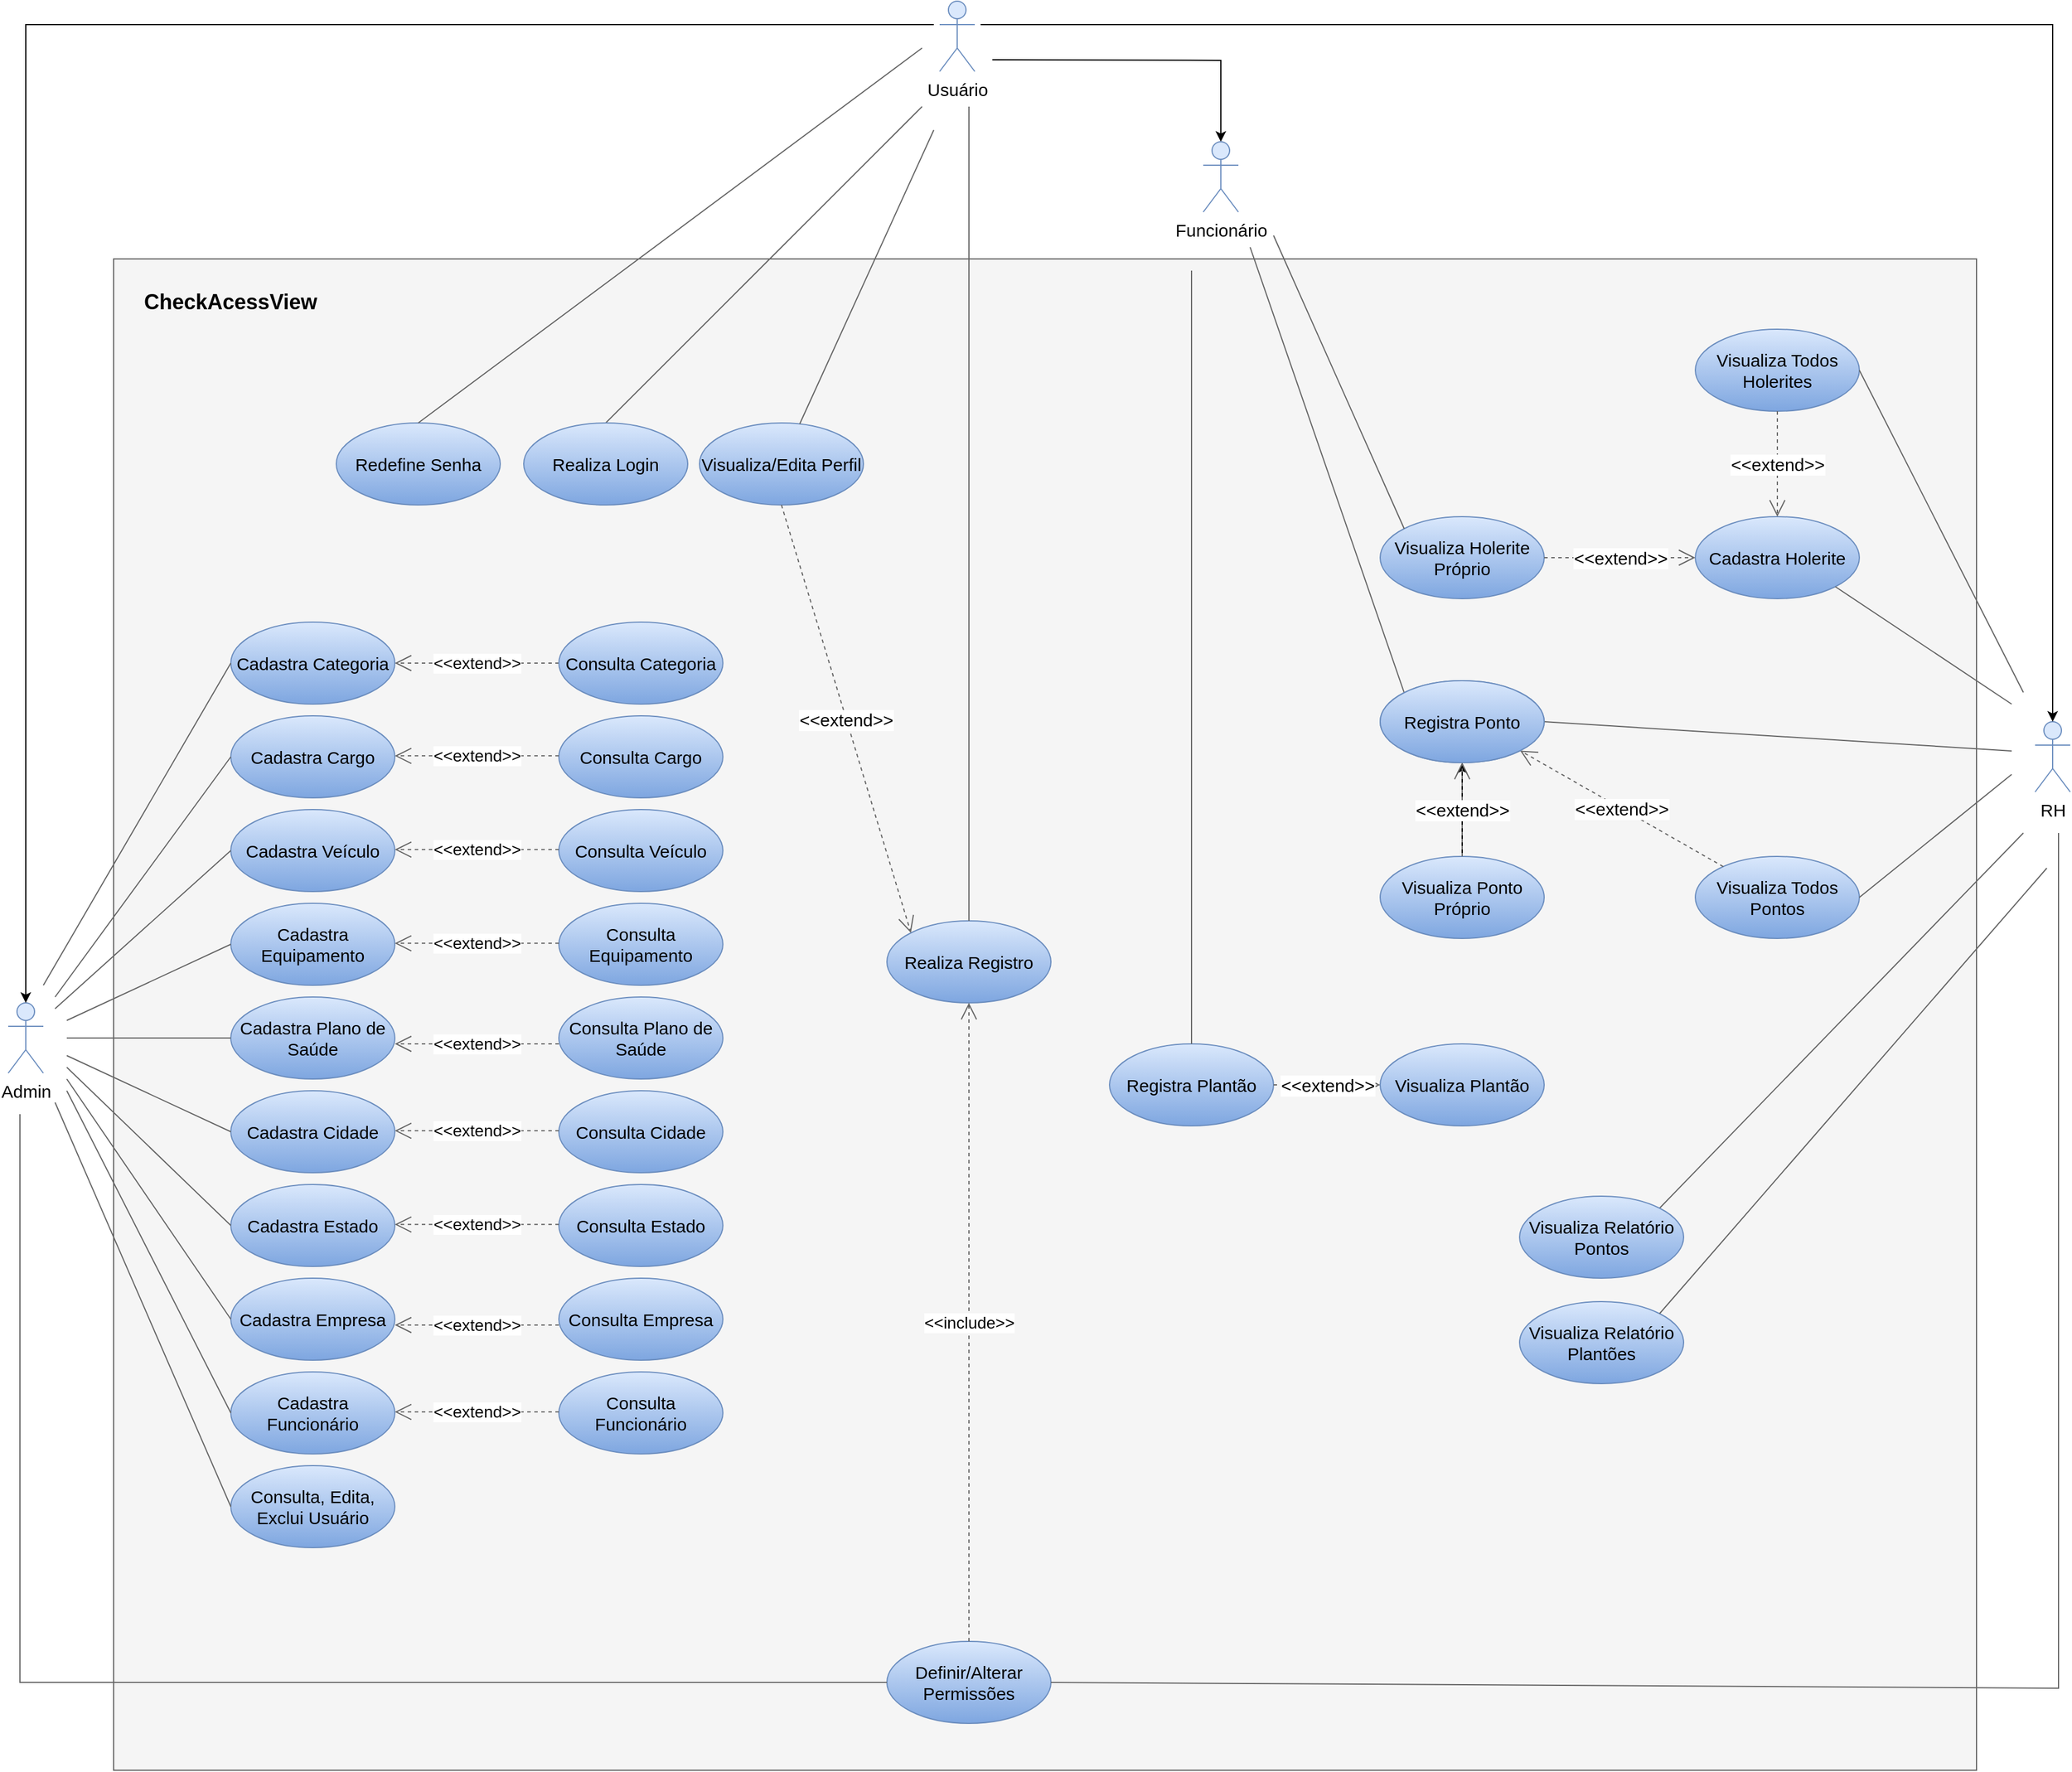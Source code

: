 <mxfile version="22.0.3" type="device">
  <diagram name="Página-1" id="0ecpuyj0GuPBf-6QMn9D">
    <mxGraphModel dx="2590" dy="1515" grid="1" gridSize="10" guides="1" tooltips="1" connect="1" arrows="1" fold="1" page="1" pageScale="1" pageWidth="827" pageHeight="1169" math="0" shadow="0">
      <root>
        <mxCell id="0" />
        <mxCell id="1" parent="0" />
        <mxCell id="YxGXr_JQNeuJcA3womBa-141" value="" style="rounded=0;whiteSpace=wrap;html=1;fillColor=#f5f5f5;strokeColor=#666666;fontColor=#333333;" vertex="1" parent="1">
          <mxGeometry x="160" y="240" width="1590" height="1290" as="geometry" />
        </mxCell>
        <mxCell id="YxGXr_JQNeuJcA3womBa-1" style="edgeStyle=orthogonalEdgeStyle;rounded=0;orthogonalLoop=1;jettySize=auto;html=1;entryX=0.5;entryY=0;entryDx=0;entryDy=0;entryPerimeter=0;" edge="1" parent="1" target="YxGXr_JQNeuJcA3womBa-3">
          <mxGeometry relative="1" as="geometry">
            <mxPoint x="825" y="170" as="targetPoint" />
            <mxPoint x="910" y="70" as="sourcePoint" />
          </mxGeometry>
        </mxCell>
        <mxCell id="YxGXr_JQNeuJcA3womBa-3" value="Funcionário" style="shape=umlActor;verticalLabelPosition=bottom;verticalAlign=top;html=1;outlineConnect=0;fillColor=#dae8fc;strokeColor=#6c8ebf;fontSize=15;" vertex="1" parent="1">
          <mxGeometry x="1090" y="140" width="30" height="60" as="geometry" />
        </mxCell>
        <mxCell id="YxGXr_JQNeuJcA3womBa-4" value="Admin" style="shape=umlActor;verticalLabelPosition=bottom;verticalAlign=top;html=1;outlineConnect=0;fillColor=#dae8fc;strokeColor=#6c8ebf;fontSize=15;" vertex="1" parent="1">
          <mxGeometry x="70" y="875" width="30" height="60" as="geometry" />
        </mxCell>
        <mxCell id="YxGXr_JQNeuJcA3womBa-5" style="edgeStyle=orthogonalEdgeStyle;rounded=0;orthogonalLoop=1;jettySize=auto;html=1;entryX=0.5;entryY=0;entryDx=0;entryDy=0;entryPerimeter=0;" edge="1" parent="1" target="YxGXr_JQNeuJcA3womBa-4">
          <mxGeometry relative="1" as="geometry">
            <mxPoint x="860" y="40" as="sourcePoint" />
            <mxPoint x="70.0" y="607" as="targetPoint" />
            <Array as="points">
              <mxPoint x="795" y="40" />
              <mxPoint x="85" y="40" />
            </Array>
          </mxGeometry>
        </mxCell>
        <mxCell id="YxGXr_JQNeuJcA3womBa-6" value="RH" style="shape=umlActor;verticalLabelPosition=bottom;verticalAlign=top;html=1;outlineConnect=0;fillColor=#dae8fc;strokeColor=#6c8ebf;fontSize=15;" vertex="1" parent="1">
          <mxGeometry x="1800" y="635" width="30" height="60" as="geometry" />
        </mxCell>
        <mxCell id="YxGXr_JQNeuJcA3womBa-7" style="edgeStyle=orthogonalEdgeStyle;rounded=0;orthogonalLoop=1;jettySize=auto;html=1;entryX=0.5;entryY=0;entryDx=0;entryDy=0;entryPerimeter=0;strokeColor=#000;" edge="1" parent="1" target="YxGXr_JQNeuJcA3womBa-6">
          <mxGeometry relative="1" as="geometry">
            <mxPoint x="900" y="40" as="sourcePoint" />
            <mxPoint x="1440" y="610" as="targetPoint" />
            <Array as="points">
              <mxPoint x="1815" y="40" />
            </Array>
          </mxGeometry>
        </mxCell>
        <mxCell id="YxGXr_JQNeuJcA3womBa-10" value="Usuário" style="shape=umlActor;verticalLabelPosition=bottom;verticalAlign=top;html=1;outlineConnect=0;fillColor=#dae8fc;strokeColor=#6c8ebf;fontSize=15;" vertex="1" parent="1">
          <mxGeometry x="865" y="20" width="30" height="60" as="geometry" />
        </mxCell>
        <mxCell id="YxGXr_JQNeuJcA3womBa-15" value="Cadastra Categoria" style="ellipse;whiteSpace=wrap;html=1;fontSize=15;fillColor=#dae8fc;strokeColor=#6c8ebf;gradientColor=#7ea6e0;fontColor=#000;" vertex="1" parent="1">
          <mxGeometry x="260" y="550" width="140" height="70" as="geometry" />
        </mxCell>
        <mxCell id="YxGXr_JQNeuJcA3womBa-16" value="Cadastra Plano de Saúde" style="ellipse;whiteSpace=wrap;html=1;fontSize=15;fillColor=#dae8fc;gradientColor=#7ea6e0;strokeColor=#6c8ebf;fontColor=#000;" vertex="1" parent="1">
          <mxGeometry x="260" y="870" width="140" height="70" as="geometry" />
        </mxCell>
        <mxCell id="YxGXr_JQNeuJcA3womBa-17" value="Cadastra Cargo" style="ellipse;whiteSpace=wrap;html=1;fontSize=15;fillColor=#dae8fc;gradientColor=#7ea6e0;strokeColor=#6c8ebf;fontColor=#000;" vertex="1" parent="1">
          <mxGeometry x="260" y="630" width="140" height="70" as="geometry" />
        </mxCell>
        <mxCell id="YxGXr_JQNeuJcA3womBa-18" value="Cadastra Veículo" style="ellipse;whiteSpace=wrap;html=1;fontSize=15;fillColor=#dae8fc;gradientColor=#7ea6e0;strokeColor=#6c8ebf;fontColor=#000;" vertex="1" parent="1">
          <mxGeometry x="260" y="710" width="140" height="70" as="geometry" />
        </mxCell>
        <mxCell id="YxGXr_JQNeuJcA3womBa-19" value="Cadastra Equipamento" style="ellipse;whiteSpace=wrap;html=1;fontSize=15;fillColor=#dae8fc;gradientColor=#7ea6e0;strokeColor=#6c8ebf;fontColor=#000;" vertex="1" parent="1">
          <mxGeometry x="260" y="790" width="140" height="70" as="geometry" />
        </mxCell>
        <mxCell id="YxGXr_JQNeuJcA3womBa-20" value="Cadastra Cidade" style="ellipse;whiteSpace=wrap;html=1;fontSize=15;fillColor=#dae8fc;gradientColor=#7ea6e0;strokeColor=#6c8ebf;fontColor=#000;" vertex="1" parent="1">
          <mxGeometry x="260" y="950" width="140" height="70" as="geometry" />
        </mxCell>
        <mxCell id="YxGXr_JQNeuJcA3womBa-21" value="Cadastra Estado" style="ellipse;whiteSpace=wrap;html=1;fontSize=15;fillColor=#dae8fc;gradientColor=#7ea6e0;strokeColor=#6c8ebf;fontColor=#000;" vertex="1" parent="1">
          <mxGeometry x="260" y="1030" width="140" height="70" as="geometry" />
        </mxCell>
        <mxCell id="YxGXr_JQNeuJcA3womBa-22" value="Cadastra Empresa" style="ellipse;whiteSpace=wrap;html=1;fontSize=15;fillColor=#dae8fc;gradientColor=#7ea6e0;strokeColor=#6c8ebf;fontColor=#000;" vertex="1" parent="1">
          <mxGeometry x="260" y="1110" width="140" height="70" as="geometry" />
        </mxCell>
        <mxCell id="YxGXr_JQNeuJcA3womBa-23" value="Cadastra Funcionário" style="ellipse;whiteSpace=wrap;html=1;fontSize=15;fillColor=#dae8fc;gradientColor=#7ea6e0;strokeColor=#6c8ebf;fontColor=#000;" vertex="1" parent="1">
          <mxGeometry x="260" y="1190" width="140" height="70" as="geometry" />
        </mxCell>
        <mxCell id="YxGXr_JQNeuJcA3womBa-24" value="Consulta, Edita, Exclui Usuário" style="ellipse;whiteSpace=wrap;html=1;fontSize=15;fillColor=#dae8fc;gradientColor=#7ea6e0;strokeColor=#6c8ebf;fontColor=#000;" vertex="1" parent="1">
          <mxGeometry x="260" y="1270" width="140" height="70" as="geometry" />
        </mxCell>
        <mxCell id="YxGXr_JQNeuJcA3womBa-25" value="Definir/Alterar Permissões" style="ellipse;whiteSpace=wrap;html=1;fontSize=15;fillColor=#dae8fc;gradientColor=#7ea6e0;strokeColor=#6c8ebf;fontColor=#000;" vertex="1" parent="1">
          <mxGeometry x="820" y="1420" width="140" height="70" as="geometry" />
        </mxCell>
        <mxCell id="YxGXr_JQNeuJcA3womBa-28" value="&amp;lt;&amp;lt;extend&amp;gt;&amp;gt;" style="endArrow=open;endSize=12;dashed=1;html=1;rounded=0;fontSize=14;strokeColor=#666;" edge="1" parent="1">
          <mxGeometry width="160" relative="1" as="geometry">
            <mxPoint x="540" y="585" as="sourcePoint" />
            <mxPoint x="400" y="585" as="targetPoint" />
          </mxGeometry>
        </mxCell>
        <mxCell id="YxGXr_JQNeuJcA3womBa-29" value="Consulta Categoria" style="ellipse;whiteSpace=wrap;html=1;fontSize=15;fillColor=#dae8fc;gradientColor=#7ea6e0;strokeColor=#6c8ebf;fontColor=#000;" vertex="1" parent="1">
          <mxGeometry x="540" y="550" width="140" height="70" as="geometry" />
        </mxCell>
        <mxCell id="YxGXr_JQNeuJcA3womBa-30" value="Consulta Equipamento" style="ellipse;whiteSpace=wrap;html=1;fontSize=15;fillColor=#dae8fc;gradientColor=#7ea6e0;strokeColor=#6c8ebf;fontColor=#000;" vertex="1" parent="1">
          <mxGeometry x="540" y="790" width="140" height="70" as="geometry" />
        </mxCell>
        <mxCell id="YxGXr_JQNeuJcA3womBa-31" value="Consulta Cargo" style="ellipse;whiteSpace=wrap;html=1;fontSize=15;fillColor=#dae8fc;gradientColor=#7ea6e0;strokeColor=#6c8ebf;fontColor=#000;" vertex="1" parent="1">
          <mxGeometry x="540" y="630" width="140" height="70" as="geometry" />
        </mxCell>
        <mxCell id="YxGXr_JQNeuJcA3womBa-32" value="Consulta Veículo" style="ellipse;whiteSpace=wrap;html=1;fontSize=15;fillColor=#dae8fc;gradientColor=#7ea6e0;strokeColor=#6c8ebf;fontColor=#000;" vertex="1" parent="1">
          <mxGeometry x="540" y="710" width="140" height="70" as="geometry" />
        </mxCell>
        <mxCell id="YxGXr_JQNeuJcA3womBa-33" value="Consulta Plano de Saúde" style="ellipse;whiteSpace=wrap;html=1;fontSize=15;fillColor=#dae8fc;gradientColor=#7ea6e0;strokeColor=#6c8ebf;fontColor=#000;" vertex="1" parent="1">
          <mxGeometry x="540" y="870" width="140" height="70" as="geometry" />
        </mxCell>
        <mxCell id="YxGXr_JQNeuJcA3womBa-34" value="Consulta Cidade" style="ellipse;whiteSpace=wrap;html=1;fontSize=15;fillColor=#dae8fc;gradientColor=#7ea6e0;strokeColor=#6c8ebf;fontColor=#000;" vertex="1" parent="1">
          <mxGeometry x="540" y="950" width="140" height="70" as="geometry" />
        </mxCell>
        <mxCell id="YxGXr_JQNeuJcA3womBa-35" value="Consulta Estado" style="ellipse;whiteSpace=wrap;html=1;fontSize=15;fillColor=#dae8fc;gradientColor=#7ea6e0;strokeColor=#6c8ebf;fontColor=#000;" vertex="1" parent="1">
          <mxGeometry x="540" y="1030" width="140" height="70" as="geometry" />
        </mxCell>
        <mxCell id="YxGXr_JQNeuJcA3womBa-36" value="Consulta Empresa" style="ellipse;whiteSpace=wrap;html=1;fontSize=15;fillColor=#dae8fc;gradientColor=#7ea6e0;strokeColor=#6c8ebf;fontColor=#000;" vertex="1" parent="1">
          <mxGeometry x="540" y="1110" width="140" height="70" as="geometry" />
        </mxCell>
        <mxCell id="YxGXr_JQNeuJcA3womBa-37" value="Consulta Funcionário" style="ellipse;whiteSpace=wrap;html=1;fontSize=15;fillColor=#dae8fc;gradientColor=#7ea6e0;strokeColor=#6c8ebf;fontColor=#000;" vertex="1" parent="1">
          <mxGeometry x="540" y="1190" width="140" height="70" as="geometry" />
        </mxCell>
        <mxCell id="YxGXr_JQNeuJcA3womBa-40" value="&amp;lt;&amp;lt;extend&amp;gt;&amp;gt;" style="endArrow=open;endSize=12;dashed=1;html=1;rounded=0;fontSize=14;strokeColor=#666;" edge="1" parent="1">
          <mxGeometry width="160" relative="1" as="geometry">
            <mxPoint x="540" y="664.17" as="sourcePoint" />
            <mxPoint x="400" y="664.17" as="targetPoint" />
          </mxGeometry>
        </mxCell>
        <mxCell id="YxGXr_JQNeuJcA3womBa-41" value="&amp;lt;&amp;lt;extend&amp;gt;&amp;gt;" style="endArrow=open;endSize=12;dashed=1;html=1;rounded=0;fontSize=14;strokeColor=#666;" edge="1" parent="1">
          <mxGeometry width="160" relative="1" as="geometry">
            <mxPoint x="540" y="744.17" as="sourcePoint" />
            <mxPoint x="400" y="744.17" as="targetPoint" />
          </mxGeometry>
        </mxCell>
        <mxCell id="YxGXr_JQNeuJcA3womBa-42" value="&amp;lt;&amp;lt;extend&amp;gt;&amp;gt;" style="endArrow=open;endSize=12;dashed=1;html=1;rounded=0;fontSize=14;strokeColor=#666;" edge="1" parent="1">
          <mxGeometry width="160" relative="1" as="geometry">
            <mxPoint x="540" y="824.17" as="sourcePoint" />
            <mxPoint x="400" y="824.17" as="targetPoint" />
          </mxGeometry>
        </mxCell>
        <mxCell id="YxGXr_JQNeuJcA3womBa-43" value="&amp;lt;&amp;lt;extend&amp;gt;&amp;gt;" style="endArrow=open;endSize=12;dashed=1;html=1;rounded=0;fontSize=14;strokeColor=#666;" edge="1" parent="1">
          <mxGeometry width="160" relative="1" as="geometry">
            <mxPoint x="540" y="910" as="sourcePoint" />
            <mxPoint x="400" y="910" as="targetPoint" />
          </mxGeometry>
        </mxCell>
        <mxCell id="YxGXr_JQNeuJcA3womBa-44" value="&amp;lt;&amp;lt;extend&amp;gt;&amp;gt;" style="endArrow=open;endSize=12;dashed=1;html=1;rounded=0;fontSize=14;strokeColor=#666;" edge="1" parent="1">
          <mxGeometry width="160" relative="1" as="geometry">
            <mxPoint x="540" y="984.17" as="sourcePoint" />
            <mxPoint x="400" y="984.17" as="targetPoint" />
          </mxGeometry>
        </mxCell>
        <mxCell id="YxGXr_JQNeuJcA3womBa-45" value="&amp;lt;&amp;lt;extend&amp;gt;&amp;gt;" style="endArrow=open;endSize=12;dashed=1;html=1;rounded=0;fontSize=14;strokeColor=#666;" edge="1" parent="1">
          <mxGeometry width="160" relative="1" as="geometry">
            <mxPoint x="540" y="1064.17" as="sourcePoint" />
            <mxPoint x="400" y="1064.17" as="targetPoint" />
          </mxGeometry>
        </mxCell>
        <mxCell id="YxGXr_JQNeuJcA3womBa-46" value="&amp;lt;&amp;lt;extend&amp;gt;&amp;gt;" style="endArrow=open;endSize=12;dashed=1;html=1;rounded=0;fontSize=14;strokeColor=#666;" edge="1" parent="1">
          <mxGeometry width="160" relative="1" as="geometry">
            <mxPoint x="540" y="1150" as="sourcePoint" />
            <mxPoint x="400" y="1150" as="targetPoint" />
          </mxGeometry>
        </mxCell>
        <mxCell id="YxGXr_JQNeuJcA3womBa-47" value="&amp;lt;&amp;lt;extend&amp;gt;&amp;gt;" style="endArrow=open;endSize=12;dashed=1;html=1;rounded=0;fontSize=14;strokeColor=#666;" edge="1" parent="1">
          <mxGeometry width="160" relative="1" as="geometry">
            <mxPoint x="540" y="1224.17" as="sourcePoint" />
            <mxPoint x="400" y="1224.17" as="targetPoint" />
          </mxGeometry>
        </mxCell>
        <mxCell id="YxGXr_JQNeuJcA3womBa-61" value="" style="endArrow=none;html=1;rounded=0;entryX=0;entryY=0.5;entryDx=0;entryDy=0;strokeColor=#666;" edge="1" parent="1" target="YxGXr_JQNeuJcA3womBa-15">
          <mxGeometry width="50" height="50" relative="1" as="geometry">
            <mxPoint x="100" y="860" as="sourcePoint" />
            <mxPoint x="780" y="730" as="targetPoint" />
          </mxGeometry>
        </mxCell>
        <mxCell id="YxGXr_JQNeuJcA3womBa-62" value="" style="endArrow=none;html=1;rounded=0;entryX=0;entryY=0.5;entryDx=0;entryDy=0;strokeColor=#666;" edge="1" parent="1" target="YxGXr_JQNeuJcA3womBa-17">
          <mxGeometry width="50" height="50" relative="1" as="geometry">
            <mxPoint x="110" y="870" as="sourcePoint" />
            <mxPoint x="780" y="900" as="targetPoint" />
          </mxGeometry>
        </mxCell>
        <mxCell id="YxGXr_JQNeuJcA3womBa-63" value="" style="endArrow=none;html=1;rounded=0;entryX=0;entryY=0.5;entryDx=0;entryDy=0;strokeColor=#666;" edge="1" parent="1" target="YxGXr_JQNeuJcA3womBa-18">
          <mxGeometry width="50" height="50" relative="1" as="geometry">
            <mxPoint x="110" y="880" as="sourcePoint" />
            <mxPoint x="780" y="900" as="targetPoint" />
          </mxGeometry>
        </mxCell>
        <mxCell id="YxGXr_JQNeuJcA3womBa-64" value="" style="endArrow=none;html=1;rounded=0;entryX=0;entryY=0.5;entryDx=0;entryDy=0;strokeColor=#666;" edge="1" parent="1" target="YxGXr_JQNeuJcA3womBa-19">
          <mxGeometry width="50" height="50" relative="1" as="geometry">
            <mxPoint x="120" y="890" as="sourcePoint" />
            <mxPoint x="780" y="900" as="targetPoint" />
          </mxGeometry>
        </mxCell>
        <mxCell id="YxGXr_JQNeuJcA3womBa-65" value="" style="endArrow=none;html=1;rounded=0;entryX=0;entryY=0.5;entryDx=0;entryDy=0;strokeColor=#666;" edge="1" parent="1" target="YxGXr_JQNeuJcA3womBa-16">
          <mxGeometry width="50" height="50" relative="1" as="geometry">
            <mxPoint x="120" y="905" as="sourcePoint" />
            <mxPoint x="780" y="900" as="targetPoint" />
          </mxGeometry>
        </mxCell>
        <mxCell id="YxGXr_JQNeuJcA3womBa-66" value="" style="endArrow=none;html=1;rounded=0;entryX=0;entryY=0.5;entryDx=0;entryDy=0;strokeColor=#666;" edge="1" parent="1" target="YxGXr_JQNeuJcA3womBa-20">
          <mxGeometry width="50" height="50" relative="1" as="geometry">
            <mxPoint x="120" y="920" as="sourcePoint" />
            <mxPoint x="780" y="900" as="targetPoint" />
          </mxGeometry>
        </mxCell>
        <mxCell id="YxGXr_JQNeuJcA3womBa-67" value="" style="endArrow=none;html=1;rounded=0;entryX=0;entryY=0.5;entryDx=0;entryDy=0;strokeColor=#666;" edge="1" parent="1" target="YxGXr_JQNeuJcA3womBa-21">
          <mxGeometry width="50" height="50" relative="1" as="geometry">
            <mxPoint x="120" y="930" as="sourcePoint" />
            <mxPoint x="780" y="900" as="targetPoint" />
          </mxGeometry>
        </mxCell>
        <mxCell id="YxGXr_JQNeuJcA3womBa-68" value="" style="endArrow=none;html=1;rounded=0;entryX=0;entryY=0.5;entryDx=0;entryDy=0;strokeColor=#666;" edge="1" parent="1" target="YxGXr_JQNeuJcA3womBa-22">
          <mxGeometry width="50" height="50" relative="1" as="geometry">
            <mxPoint x="120" y="940" as="sourcePoint" />
            <mxPoint x="780" y="900" as="targetPoint" />
          </mxGeometry>
        </mxCell>
        <mxCell id="YxGXr_JQNeuJcA3womBa-69" value="" style="endArrow=none;html=1;rounded=0;entryX=0;entryY=0.5;entryDx=0;entryDy=0;strokeColor=#666;" edge="1" parent="1" target="YxGXr_JQNeuJcA3womBa-23">
          <mxGeometry width="50" height="50" relative="1" as="geometry">
            <mxPoint x="120" y="950" as="sourcePoint" />
            <mxPoint x="780" y="900" as="targetPoint" />
          </mxGeometry>
        </mxCell>
        <mxCell id="YxGXr_JQNeuJcA3womBa-70" value="" style="endArrow=none;html=1;rounded=0;entryX=0;entryY=0.5;entryDx=0;entryDy=0;strokeColor=#666;" edge="1" parent="1" target="YxGXr_JQNeuJcA3womBa-24">
          <mxGeometry width="50" height="50" relative="1" as="geometry">
            <mxPoint x="110" y="960" as="sourcePoint" />
            <mxPoint x="780" y="900" as="targetPoint" />
          </mxGeometry>
        </mxCell>
        <mxCell id="YxGXr_JQNeuJcA3womBa-72" value="" style="endArrow=none;html=1;rounded=0;exitX=0;exitY=0.5;exitDx=0;exitDy=0;strokeColor=#666;" edge="1" parent="1" source="YxGXr_JQNeuJcA3womBa-25">
          <mxGeometry width="50" height="50" relative="1" as="geometry">
            <mxPoint x="80" y="1520" as="sourcePoint" />
            <mxPoint x="80" y="970" as="targetPoint" />
            <Array as="points">
              <mxPoint x="80" y="1455" />
            </Array>
          </mxGeometry>
        </mxCell>
        <mxCell id="YxGXr_JQNeuJcA3womBa-73" value="Realiza Registro" style="ellipse;whiteSpace=wrap;html=1;fontSize=15;fillColor=#dae8fc;gradientColor=#7ea6e0;strokeColor=#6c8ebf;fontColor=#000;" vertex="1" parent="1">
          <mxGeometry x="820" y="805" width="140" height="70" as="geometry" />
        </mxCell>
        <mxCell id="YxGXr_JQNeuJcA3womBa-74" value="" style="endArrow=none;html=1;rounded=0;exitX=0.5;exitY=0;exitDx=0;exitDy=0;strokeColor=#666;" edge="1" parent="1" source="YxGXr_JQNeuJcA3womBa-73">
          <mxGeometry width="50" height="50" relative="1" as="geometry">
            <mxPoint x="710" y="620" as="sourcePoint" />
            <mxPoint x="890" y="110" as="targetPoint" />
          </mxGeometry>
        </mxCell>
        <mxCell id="YxGXr_JQNeuJcA3womBa-75" value="&amp;lt;&amp;lt;include&amp;gt;&amp;gt;" style="endArrow=open;endSize=12;dashed=1;html=1;rounded=0;entryX=0.5;entryY=1;entryDx=0;entryDy=0;fontSize=14;strokeColor=#666;" edge="1" parent="1" source="YxGXr_JQNeuJcA3womBa-25" target="YxGXr_JQNeuJcA3womBa-73">
          <mxGeometry width="160" relative="1" as="geometry">
            <mxPoint x="660" y="1100" as="sourcePoint" />
            <mxPoint x="820" y="1100" as="targetPoint" />
          </mxGeometry>
        </mxCell>
        <mxCell id="YxGXr_JQNeuJcA3womBa-77" value="CheckAcessView" style="text;strokeColor=none;fillColor=none;align=left;verticalAlign=top;spacingLeft=4;spacingRight=4;overflow=hidden;rotatable=0;points=[[0,0.5],[1,0.5]];portConstraint=eastwest;whiteSpace=wrap;html=1;fontSize=18;fontStyle=1" vertex="1" parent="1">
          <mxGeometry x="180" y="260" width="170" height="26" as="geometry" />
        </mxCell>
        <mxCell id="YxGXr_JQNeuJcA3womBa-78" value="" style="endArrow=none;html=1;rounded=0;exitX=0.5;exitY=0;exitDx=0;exitDy=0;strokeColor=#666;" edge="1" parent="1" source="YxGXr_JQNeuJcA3womBa-79">
          <mxGeometry width="50" height="50" relative="1" as="geometry">
            <mxPoint x="989.44" y="410.04" as="sourcePoint" />
            <mxPoint x="850" y="110" as="targetPoint" />
          </mxGeometry>
        </mxCell>
        <mxCell id="YxGXr_JQNeuJcA3womBa-79" value="Realiza Login" style="ellipse;whiteSpace=wrap;html=1;fontSize=15;fillColor=#dae8fc;gradientColor=#7ea6e0;strokeColor=#6c8ebf;fontColor=#000;" vertex="1" parent="1">
          <mxGeometry x="510" y="380" width="140" height="70" as="geometry" />
        </mxCell>
        <mxCell id="YxGXr_JQNeuJcA3womBa-80" value="Redefine Senha" style="ellipse;whiteSpace=wrap;html=1;fontSize=15;fillColor=#dae8fc;gradientColor=#7ea6e0;strokeColor=#6c8ebf;fontColor=#000;" vertex="1" parent="1">
          <mxGeometry x="350" y="380" width="140" height="70" as="geometry" />
        </mxCell>
        <mxCell id="YxGXr_JQNeuJcA3womBa-81" value="" style="endArrow=none;html=1;rounded=0;entryX=0.5;entryY=0;entryDx=0;entryDy=0;strokeColor=#666;" edge="1" parent="1" target="YxGXr_JQNeuJcA3womBa-80">
          <mxGeometry width="50" height="50" relative="1" as="geometry">
            <mxPoint x="850" y="60" as="sourcePoint" />
            <mxPoint x="760" y="570" as="targetPoint" />
          </mxGeometry>
        </mxCell>
        <mxCell id="YxGXr_JQNeuJcA3womBa-88" value="Visualiza/Edita Perfil" style="ellipse;whiteSpace=wrap;html=1;fontSize=15;fillColor=#dae8fc;gradientColor=#7ea6e0;strokeColor=#6c8ebf;fontColor=#000;" vertex="1" parent="1">
          <mxGeometry x="660" y="380" width="140" height="70" as="geometry" />
        </mxCell>
        <mxCell id="YxGXr_JQNeuJcA3womBa-90" value="" style="endArrow=none;html=1;rounded=0;strokeColor=#666;" edge="1" parent="1" source="YxGXr_JQNeuJcA3womBa-88">
          <mxGeometry width="50" height="50" relative="1" as="geometry">
            <mxPoint x="840" y="500" as="sourcePoint" />
            <mxPoint x="860" y="130" as="targetPoint" />
          </mxGeometry>
        </mxCell>
        <mxCell id="YxGXr_JQNeuJcA3womBa-94" value="" style="endArrow=none;html=1;rounded=0;exitX=1;exitY=0.5;exitDx=0;exitDy=0;strokeColor=#666;" edge="1" parent="1" source="YxGXr_JQNeuJcA3womBa-25">
          <mxGeometry width="50" height="50" relative="1" as="geometry">
            <mxPoint x="840" y="1100" as="sourcePoint" />
            <mxPoint x="1820" y="730" as="targetPoint" />
            <Array as="points">
              <mxPoint x="1820" y="1460" />
            </Array>
          </mxGeometry>
        </mxCell>
        <mxCell id="YxGXr_JQNeuJcA3womBa-95" value="Cadastra Holerite" style="ellipse;whiteSpace=wrap;html=1;fontSize=15;fillColor=#dae8fc;gradientColor=#7ea6e0;strokeColor=#6c8ebf;fontColor=#000;" vertex="1" parent="1">
          <mxGeometry x="1510" y="460" width="140" height="70" as="geometry" />
        </mxCell>
        <mxCell id="YxGXr_JQNeuJcA3womBa-96" value="" style="endArrow=none;html=1;rounded=0;entryX=1;entryY=1;entryDx=0;entryDy=0;strokeColor=#666;" edge="1" parent="1" target="YxGXr_JQNeuJcA3womBa-95">
          <mxGeometry width="50" height="50" relative="1" as="geometry">
            <mxPoint x="1780" y="620" as="sourcePoint" />
            <mxPoint x="890" y="450" as="targetPoint" />
          </mxGeometry>
        </mxCell>
        <mxCell id="YxGXr_JQNeuJcA3womBa-97" value="Visualiza Holerite&lt;br&gt;Próprio" style="ellipse;whiteSpace=wrap;html=1;fontSize=15;fillColor=#dae8fc;gradientColor=#7ea6e0;strokeColor=#6c8ebf;fontColor=#000;" vertex="1" parent="1">
          <mxGeometry x="1241" y="460" width="140" height="70" as="geometry" />
        </mxCell>
        <mxCell id="YxGXr_JQNeuJcA3womBa-98" value="" style="endArrow=none;html=1;rounded=0;exitX=0;exitY=0;exitDx=0;exitDy=0;strokeColor=#666;" edge="1" parent="1" source="YxGXr_JQNeuJcA3womBa-97">
          <mxGeometry width="50" height="50" relative="1" as="geometry">
            <mxPoint x="840" y="500" as="sourcePoint" />
            <mxPoint x="1150" y="220" as="targetPoint" />
          </mxGeometry>
        </mxCell>
        <mxCell id="YxGXr_JQNeuJcA3womBa-99" value="&amp;lt;&amp;lt;extend&amp;gt;&amp;gt;" style="endArrow=open;endSize=12;dashed=1;html=1;rounded=0;exitX=1;exitY=0.5;exitDx=0;exitDy=0;fontSize=15;entryX=0;entryY=0.5;entryDx=0;entryDy=0;strokeColor=#666;" edge="1" parent="1" source="YxGXr_JQNeuJcA3womBa-97" target="YxGXr_JQNeuJcA3womBa-95">
          <mxGeometry width="160" relative="1" as="geometry">
            <mxPoint x="780" y="470" as="sourcePoint" />
            <mxPoint x="1420" y="480" as="targetPoint" />
          </mxGeometry>
        </mxCell>
        <mxCell id="YxGXr_JQNeuJcA3womBa-100" value="Visualiza Todos Holerites" style="ellipse;whiteSpace=wrap;html=1;fontSize=15;fillColor=#dae8fc;gradientColor=#7ea6e0;strokeColor=#6c8ebf;fontColor=#000;" vertex="1" parent="1">
          <mxGeometry x="1510" y="300" width="140" height="70" as="geometry" />
        </mxCell>
        <mxCell id="YxGXr_JQNeuJcA3womBa-102" value="" style="endArrow=none;html=1;rounded=0;entryX=1;entryY=0.5;entryDx=0;entryDy=0;strokeColor=#666;" edge="1" parent="1" target="YxGXr_JQNeuJcA3womBa-100">
          <mxGeometry width="50" height="50" relative="1" as="geometry">
            <mxPoint x="1790" y="610" as="sourcePoint" />
            <mxPoint x="890" y="450" as="targetPoint" />
          </mxGeometry>
        </mxCell>
        <mxCell id="YxGXr_JQNeuJcA3womBa-103" value="&amp;lt;&amp;lt;extend&amp;gt;&amp;gt;" style="endArrow=open;endSize=12;dashed=1;html=1;rounded=0;entryX=0.5;entryY=0;entryDx=0;entryDy=0;exitX=0.5;exitY=1;exitDx=0;exitDy=0;fontSize=15;strokeColor=#666;" edge="1" parent="1" source="YxGXr_JQNeuJcA3womBa-100" target="YxGXr_JQNeuJcA3womBa-95">
          <mxGeometry width="160" relative="1" as="geometry">
            <mxPoint x="780" y="470" as="sourcePoint" />
            <mxPoint x="940" y="470" as="targetPoint" />
          </mxGeometry>
        </mxCell>
        <mxCell id="YxGXr_JQNeuJcA3womBa-105" value="&amp;lt;&amp;lt;extend&amp;gt;&amp;gt;" style="endArrow=open;endSize=12;dashed=1;html=1;rounded=0;entryX=0;entryY=0;entryDx=0;entryDy=0;exitX=0.5;exitY=1;exitDx=0;exitDy=0;fontSize=15;strokeColor=#666;" edge="1" parent="1" source="YxGXr_JQNeuJcA3womBa-88" target="YxGXr_JQNeuJcA3womBa-73">
          <mxGeometry width="160" relative="1" as="geometry">
            <mxPoint x="780" y="670" as="sourcePoint" />
            <mxPoint x="940" y="670" as="targetPoint" />
          </mxGeometry>
        </mxCell>
        <mxCell id="YxGXr_JQNeuJcA3womBa-140" value="" style="edgeStyle=orthogonalEdgeStyle;rounded=0;orthogonalLoop=1;jettySize=auto;html=1;" edge="1" parent="1" source="YxGXr_JQNeuJcA3womBa-115" target="YxGXr_JQNeuJcA3womBa-139">
          <mxGeometry relative="1" as="geometry" />
        </mxCell>
        <mxCell id="YxGXr_JQNeuJcA3womBa-115" value="Visualiza Ponto&lt;br&gt;Próprio" style="ellipse;whiteSpace=wrap;html=1;fontSize=15;fillColor=#dae8fc;gradientColor=#7ea6e0;strokeColor=#6c8ebf;fontColor=#000;" vertex="1" parent="1">
          <mxGeometry x="1241" y="750" width="140" height="70" as="geometry" />
        </mxCell>
        <mxCell id="YxGXr_JQNeuJcA3womBa-116" value="Registra Ponto" style="ellipse;whiteSpace=wrap;html=1;fontSize=15;fillColor=#dae8fc;gradientColor=#7ea6e0;strokeColor=#6c8ebf;fontColor=#000;" vertex="1" parent="1">
          <mxGeometry x="1241" y="600" width="140" height="70" as="geometry" />
        </mxCell>
        <mxCell id="YxGXr_JQNeuJcA3womBa-118" value="&amp;lt;&amp;lt;extend&amp;gt;&amp;gt;" style="endArrow=open;endSize=12;dashed=1;html=1;rounded=0;fontSize=15;entryX=0.5;entryY=1;entryDx=0;entryDy=0;strokeColor=#666;" edge="1" parent="1" source="YxGXr_JQNeuJcA3womBa-115" target="YxGXr_JQNeuJcA3womBa-116">
          <mxGeometry width="160" relative="1" as="geometry">
            <mxPoint x="1381" y="669" as="sourcePoint" />
            <mxPoint x="1510" y="669" as="targetPoint" />
          </mxGeometry>
        </mxCell>
        <mxCell id="YxGXr_JQNeuJcA3womBa-120" value="" style="endArrow=none;html=1;rounded=0;entryX=1;entryY=0.5;entryDx=0;entryDy=0;strokeColor=#666;" edge="1" parent="1" target="YxGXr_JQNeuJcA3womBa-116">
          <mxGeometry width="50" height="50" relative="1" as="geometry">
            <mxPoint x="1780" y="660" as="sourcePoint" />
            <mxPoint x="890" y="440" as="targetPoint" />
          </mxGeometry>
        </mxCell>
        <mxCell id="YxGXr_JQNeuJcA3womBa-122" value="Visualiza Todos Pontos" style="ellipse;whiteSpace=wrap;html=1;fontSize=15;fillColor=#dae8fc;gradientColor=#7ea6e0;strokeColor=#6c8ebf;fontColor=#000;" vertex="1" parent="1">
          <mxGeometry x="1510" y="750" width="140" height="70" as="geometry" />
        </mxCell>
        <mxCell id="YxGXr_JQNeuJcA3womBa-123" value="&amp;lt;&amp;lt;extend&amp;gt;&amp;gt;" style="endArrow=open;endSize=12;dashed=1;html=1;rounded=0;fontSize=15;entryX=1;entryY=1;entryDx=0;entryDy=0;strokeColor=#666;" edge="1" parent="1" source="YxGXr_JQNeuJcA3womBa-122" target="YxGXr_JQNeuJcA3womBa-116">
          <mxGeometry width="160" relative="1" as="geometry">
            <mxPoint x="1410" y="700" as="sourcePoint" />
            <mxPoint x="1524" y="700" as="targetPoint" />
          </mxGeometry>
        </mxCell>
        <mxCell id="YxGXr_JQNeuJcA3womBa-124" value="" style="endArrow=none;html=1;rounded=0;entryX=1;entryY=0.5;entryDx=0;entryDy=0;strokeColor=#666;" edge="1" parent="1" target="YxGXr_JQNeuJcA3womBa-122">
          <mxGeometry width="50" height="50" relative="1" as="geometry">
            <mxPoint x="1780" y="680" as="sourcePoint" />
            <mxPoint x="890" y="640" as="targetPoint" />
          </mxGeometry>
        </mxCell>
        <mxCell id="YxGXr_JQNeuJcA3womBa-125" value="Registra Plantão" style="ellipse;whiteSpace=wrap;html=1;fontSize=15;fillColor=#dae8fc;gradientColor=#7ea6e0;strokeColor=#6c8ebf;fontColor=#000;" vertex="1" parent="1">
          <mxGeometry x="1010" y="910" width="140" height="70" as="geometry" />
        </mxCell>
        <mxCell id="YxGXr_JQNeuJcA3womBa-126" value="" style="endArrow=none;html=1;rounded=0;strokeColor=#666;" edge="1" parent="1" source="YxGXr_JQNeuJcA3womBa-125">
          <mxGeometry width="50" height="50" relative="1" as="geometry">
            <mxPoint x="840" y="690" as="sourcePoint" />
            <mxPoint x="1080" y="250" as="targetPoint" />
          </mxGeometry>
        </mxCell>
        <mxCell id="YxGXr_JQNeuJcA3womBa-127" value="" style="endArrow=none;html=1;rounded=0;exitX=0;exitY=0;exitDx=0;exitDy=0;strokeColor=#666;" edge="1" parent="1" source="YxGXr_JQNeuJcA3womBa-116">
          <mxGeometry width="50" height="50" relative="1" as="geometry">
            <mxPoint x="1260" y="570" as="sourcePoint" />
            <mxPoint x="1130" y="230" as="targetPoint" />
            <Array as="points" />
          </mxGeometry>
        </mxCell>
        <mxCell id="YxGXr_JQNeuJcA3womBa-128" value="Visualiza Plantão" style="ellipse;whiteSpace=wrap;html=1;fontSize=15;fillColor=#dae8fc;gradientColor=#7ea6e0;strokeColor=#6c8ebf;fontColor=#000;" vertex="1" parent="1">
          <mxGeometry x="1241" y="910" width="140" height="70" as="geometry" />
        </mxCell>
        <mxCell id="YxGXr_JQNeuJcA3womBa-130" value="&amp;lt;&amp;lt;extend&amp;gt;&amp;gt;" style="endArrow=open;endSize=12;dashed=1;html=1;rounded=0;exitX=1;exitY=0.5;exitDx=0;exitDy=0;fontSize=15;entryX=0;entryY=0.5;entryDx=0;entryDy=0;strokeColor=#666;" edge="1" parent="1" source="YxGXr_JQNeuJcA3womBa-125" target="YxGXr_JQNeuJcA3womBa-128">
          <mxGeometry width="160" relative="1" as="geometry">
            <mxPoint x="1130" y="948" as="sourcePoint" />
            <mxPoint x="1250" y="948" as="targetPoint" />
          </mxGeometry>
        </mxCell>
        <mxCell id="YxGXr_JQNeuJcA3womBa-132" value="" style="endArrow=none;html=1;rounded=0;exitX=1;exitY=0;exitDx=0;exitDy=0;strokeColor=#666;" edge="1" parent="1" source="YxGXr_JQNeuJcA3womBa-134">
          <mxGeometry width="50" height="50" relative="1" as="geometry">
            <mxPoint x="1530" y="1080" as="sourcePoint" />
            <mxPoint x="1790" y="730" as="targetPoint" />
          </mxGeometry>
        </mxCell>
        <mxCell id="YxGXr_JQNeuJcA3womBa-134" value="Visualiza Relatório Pontos" style="ellipse;whiteSpace=wrap;html=1;fontSize=15;fillColor=#dae8fc;gradientColor=#7ea6e0;strokeColor=#6c8ebf;fontColor=#000;" vertex="1" parent="1">
          <mxGeometry x="1360" y="1040" width="140" height="70" as="geometry" />
        </mxCell>
        <mxCell id="YxGXr_JQNeuJcA3womBa-135" value="Visualiza Relatório Plantões" style="ellipse;whiteSpace=wrap;html=1;fontSize=15;fillColor=#dae8fc;gradientColor=#7ea6e0;strokeColor=#6c8ebf;fontColor=#000;" vertex="1" parent="1">
          <mxGeometry x="1360" y="1130" width="140" height="70" as="geometry" />
        </mxCell>
        <mxCell id="YxGXr_JQNeuJcA3womBa-136" value="" style="endArrow=none;html=1;rounded=0;exitX=1;exitY=0;exitDx=0;exitDy=0;strokeColor=#666;" edge="1" parent="1" source="YxGXr_JQNeuJcA3womBa-135">
          <mxGeometry width="50" height="50" relative="1" as="geometry">
            <mxPoint x="840" y="1090" as="sourcePoint" />
            <mxPoint x="1810" y="760" as="targetPoint" />
          </mxGeometry>
        </mxCell>
        <mxCell id="YxGXr_JQNeuJcA3womBa-139" value="Registra Ponto" style="ellipse;whiteSpace=wrap;html=1;fontSize=15;fillColor=#dae8fc;gradientColor=#7ea6e0;strokeColor=#6c8ebf;fontColor=#000;" vertex="1" parent="1">
          <mxGeometry x="1241" y="600" width="140" height="70" as="geometry" />
        </mxCell>
      </root>
    </mxGraphModel>
  </diagram>
</mxfile>

